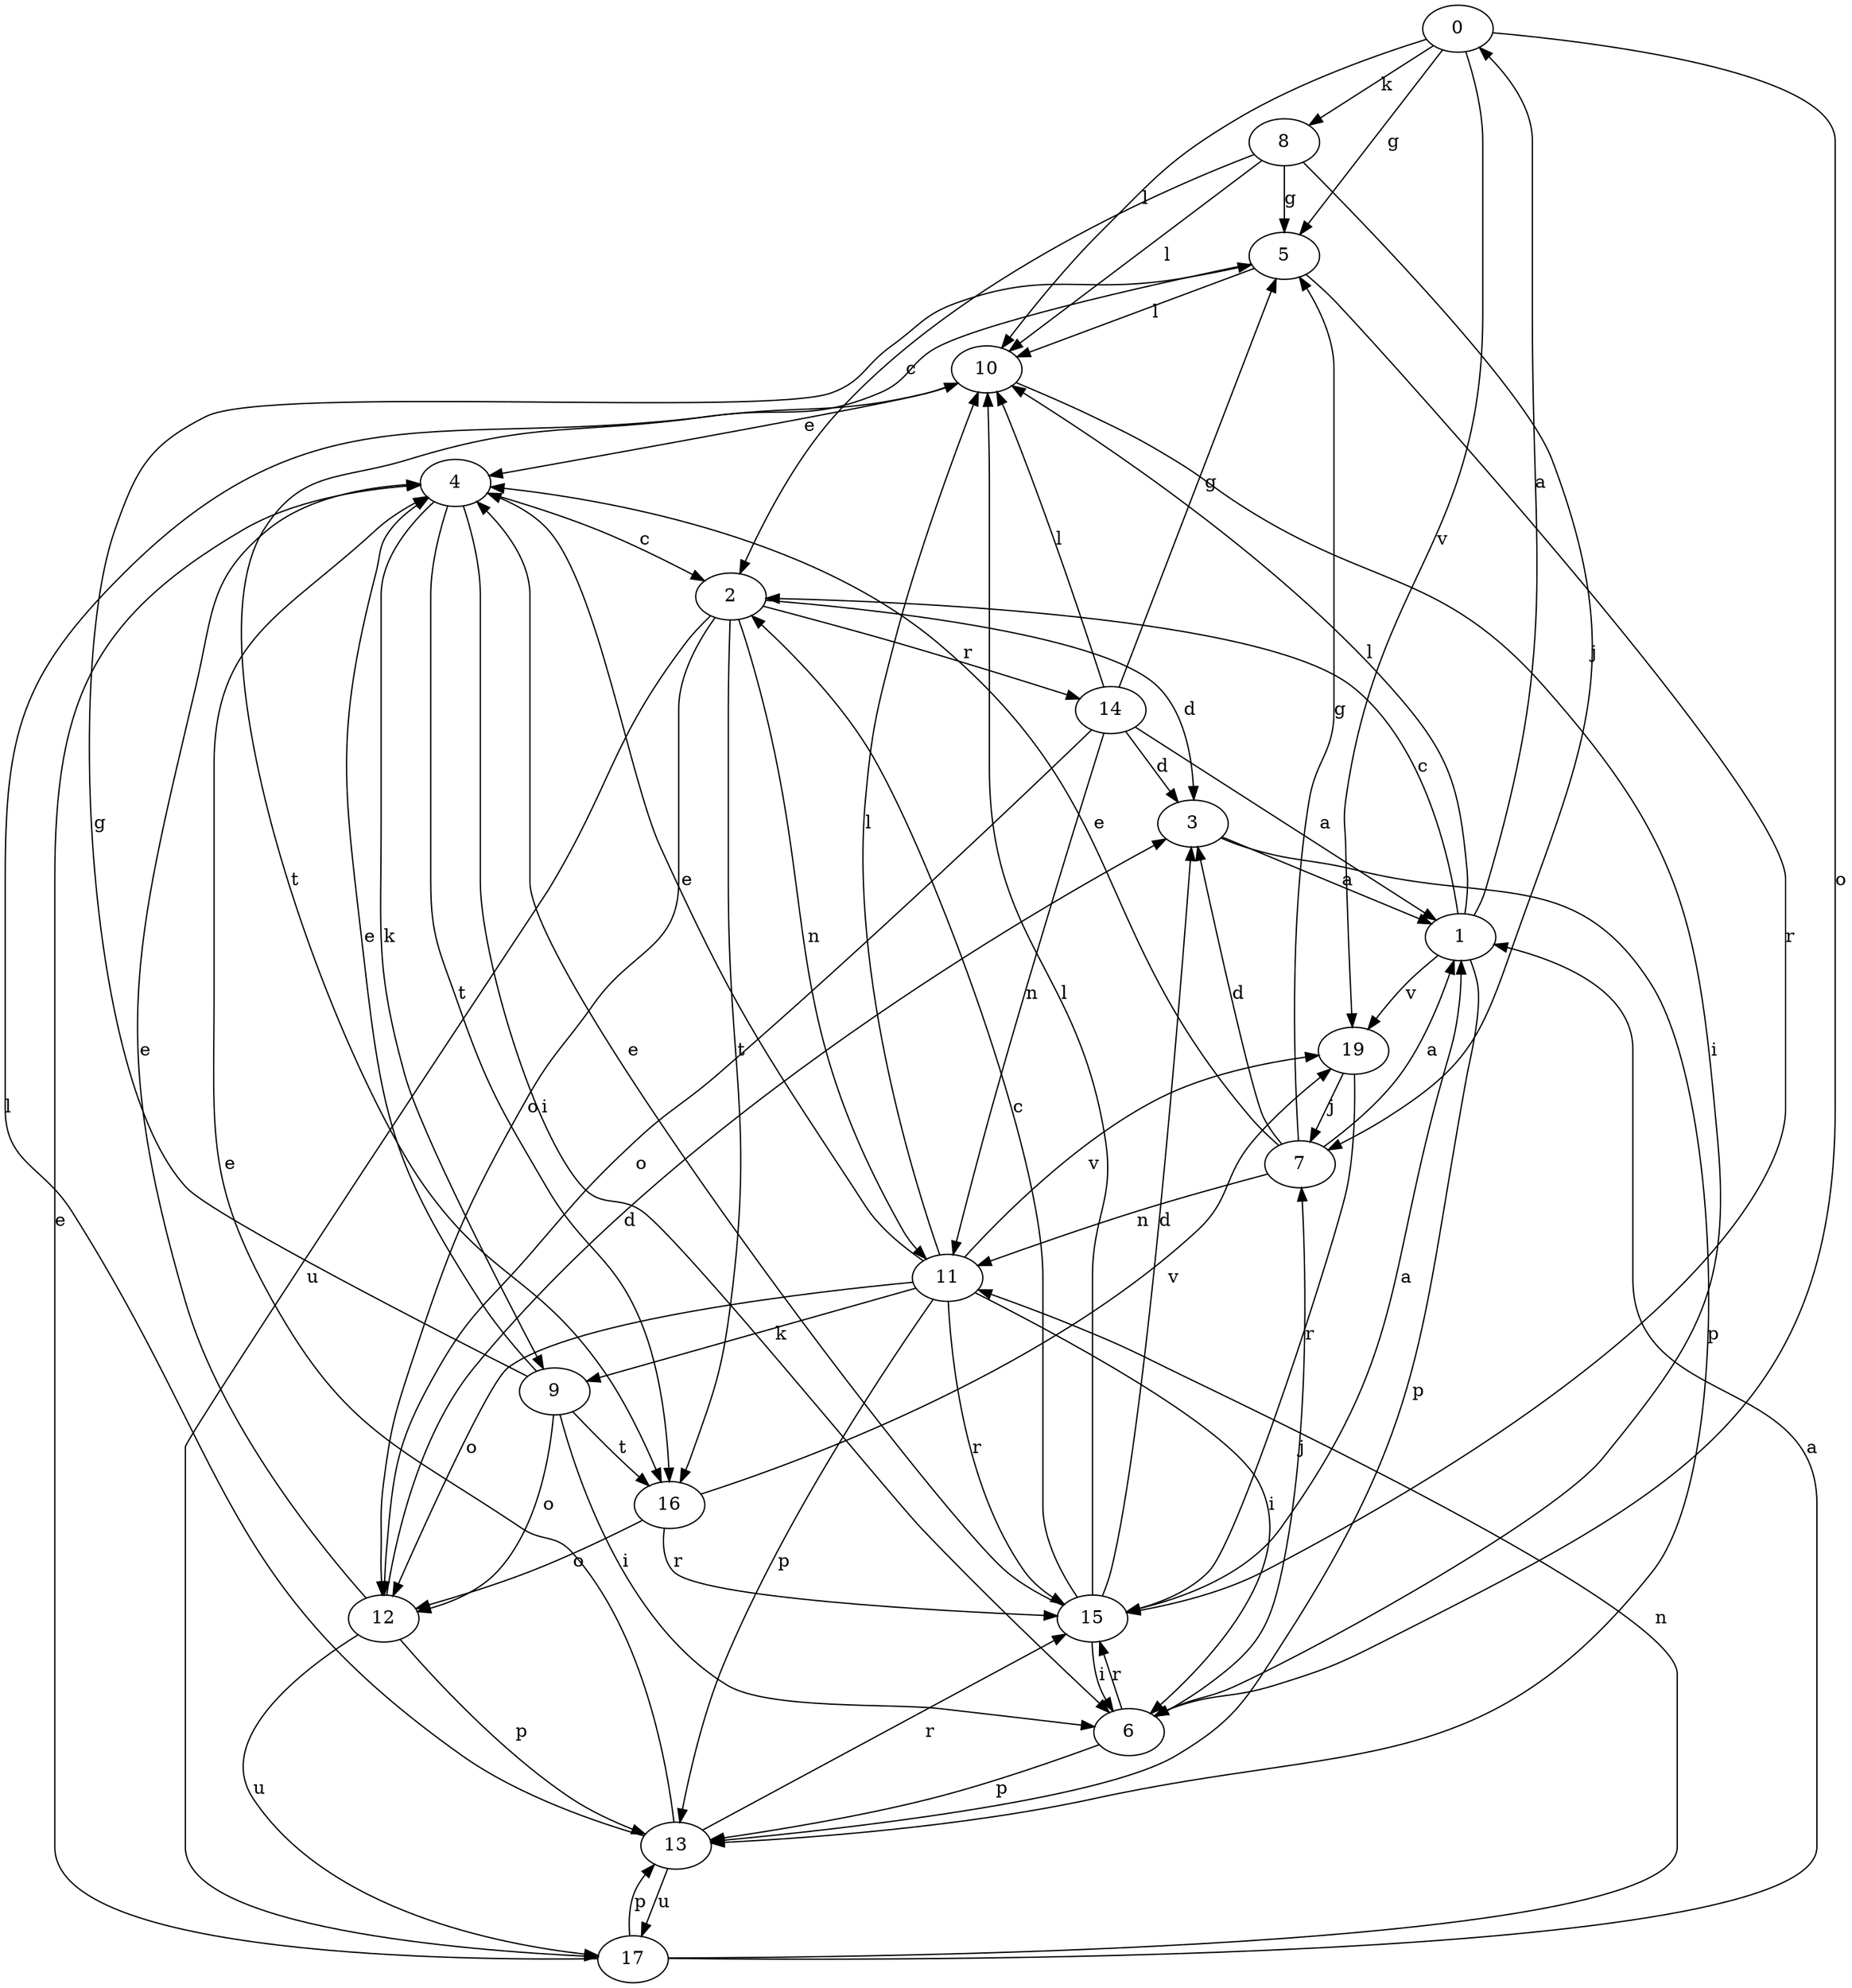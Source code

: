 strict digraph  {
0;
1;
2;
3;
4;
5;
6;
7;
8;
9;
10;
11;
12;
13;
14;
15;
16;
17;
19;
0 -> 5  [label=g];
0 -> 8  [label=k];
0 -> 10  [label=l];
0 -> 19  [label=v];
0 -> 6  [label=o];
1 -> 0  [label=a];
1 -> 2  [label=c];
1 -> 10  [label=l];
1 -> 13  [label=p];
1 -> 19  [label=v];
2 -> 3  [label=d];
2 -> 11  [label=n];
2 -> 12  [label=o];
2 -> 14  [label=r];
2 -> 16  [label=t];
2 -> 17  [label=u];
3 -> 1  [label=a];
3 -> 13  [label=p];
4 -> 2  [label=c];
4 -> 6  [label=i];
4 -> 9  [label=k];
4 -> 16  [label=t];
5 -> 10  [label=l];
5 -> 15  [label=r];
5 -> 16  [label=t];
6 -> 7  [label=j];
6 -> 13  [label=p];
6 -> 15  [label=r];
7 -> 1  [label=a];
7 -> 3  [label=d];
7 -> 4  [label=e];
7 -> 5  [label=g];
7 -> 11  [label=n];
8 -> 2  [label=c];
8 -> 5  [label=g];
8 -> 7  [label=j];
8 -> 10  [label=l];
9 -> 4  [label=e];
9 -> 5  [label=g];
9 -> 6  [label=i];
9 -> 12  [label=o];
9 -> 16  [label=t];
10 -> 4  [label=e];
10 -> 6  [label=i];
11 -> 4  [label=e];
11 -> 6  [label=i];
11 -> 9  [label=k];
11 -> 10  [label=l];
11 -> 12  [label=o];
11 -> 13  [label=p];
11 -> 15  [label=r];
11 -> 19  [label=v];
12 -> 3  [label=d];
12 -> 4  [label=e];
12 -> 13  [label=p];
12 -> 17  [label=u];
13 -> 4  [label=e];
13 -> 10  [label=l];
13 -> 15  [label=r];
13 -> 17  [label=u];
14 -> 1  [label=a];
14 -> 3  [label=d];
14 -> 5  [label=g];
14 -> 10  [label=l];
14 -> 11  [label=n];
14 -> 12  [label=o];
15 -> 1  [label=a];
15 -> 2  [label=c];
15 -> 3  [label=d];
15 -> 4  [label=e];
15 -> 6  [label=i];
15 -> 10  [label=l];
16 -> 12  [label=o];
16 -> 15  [label=r];
16 -> 19  [label=v];
17 -> 1  [label=a];
17 -> 4  [label=e];
17 -> 11  [label=n];
17 -> 13  [label=p];
19 -> 7  [label=j];
19 -> 15  [label=r];
}
